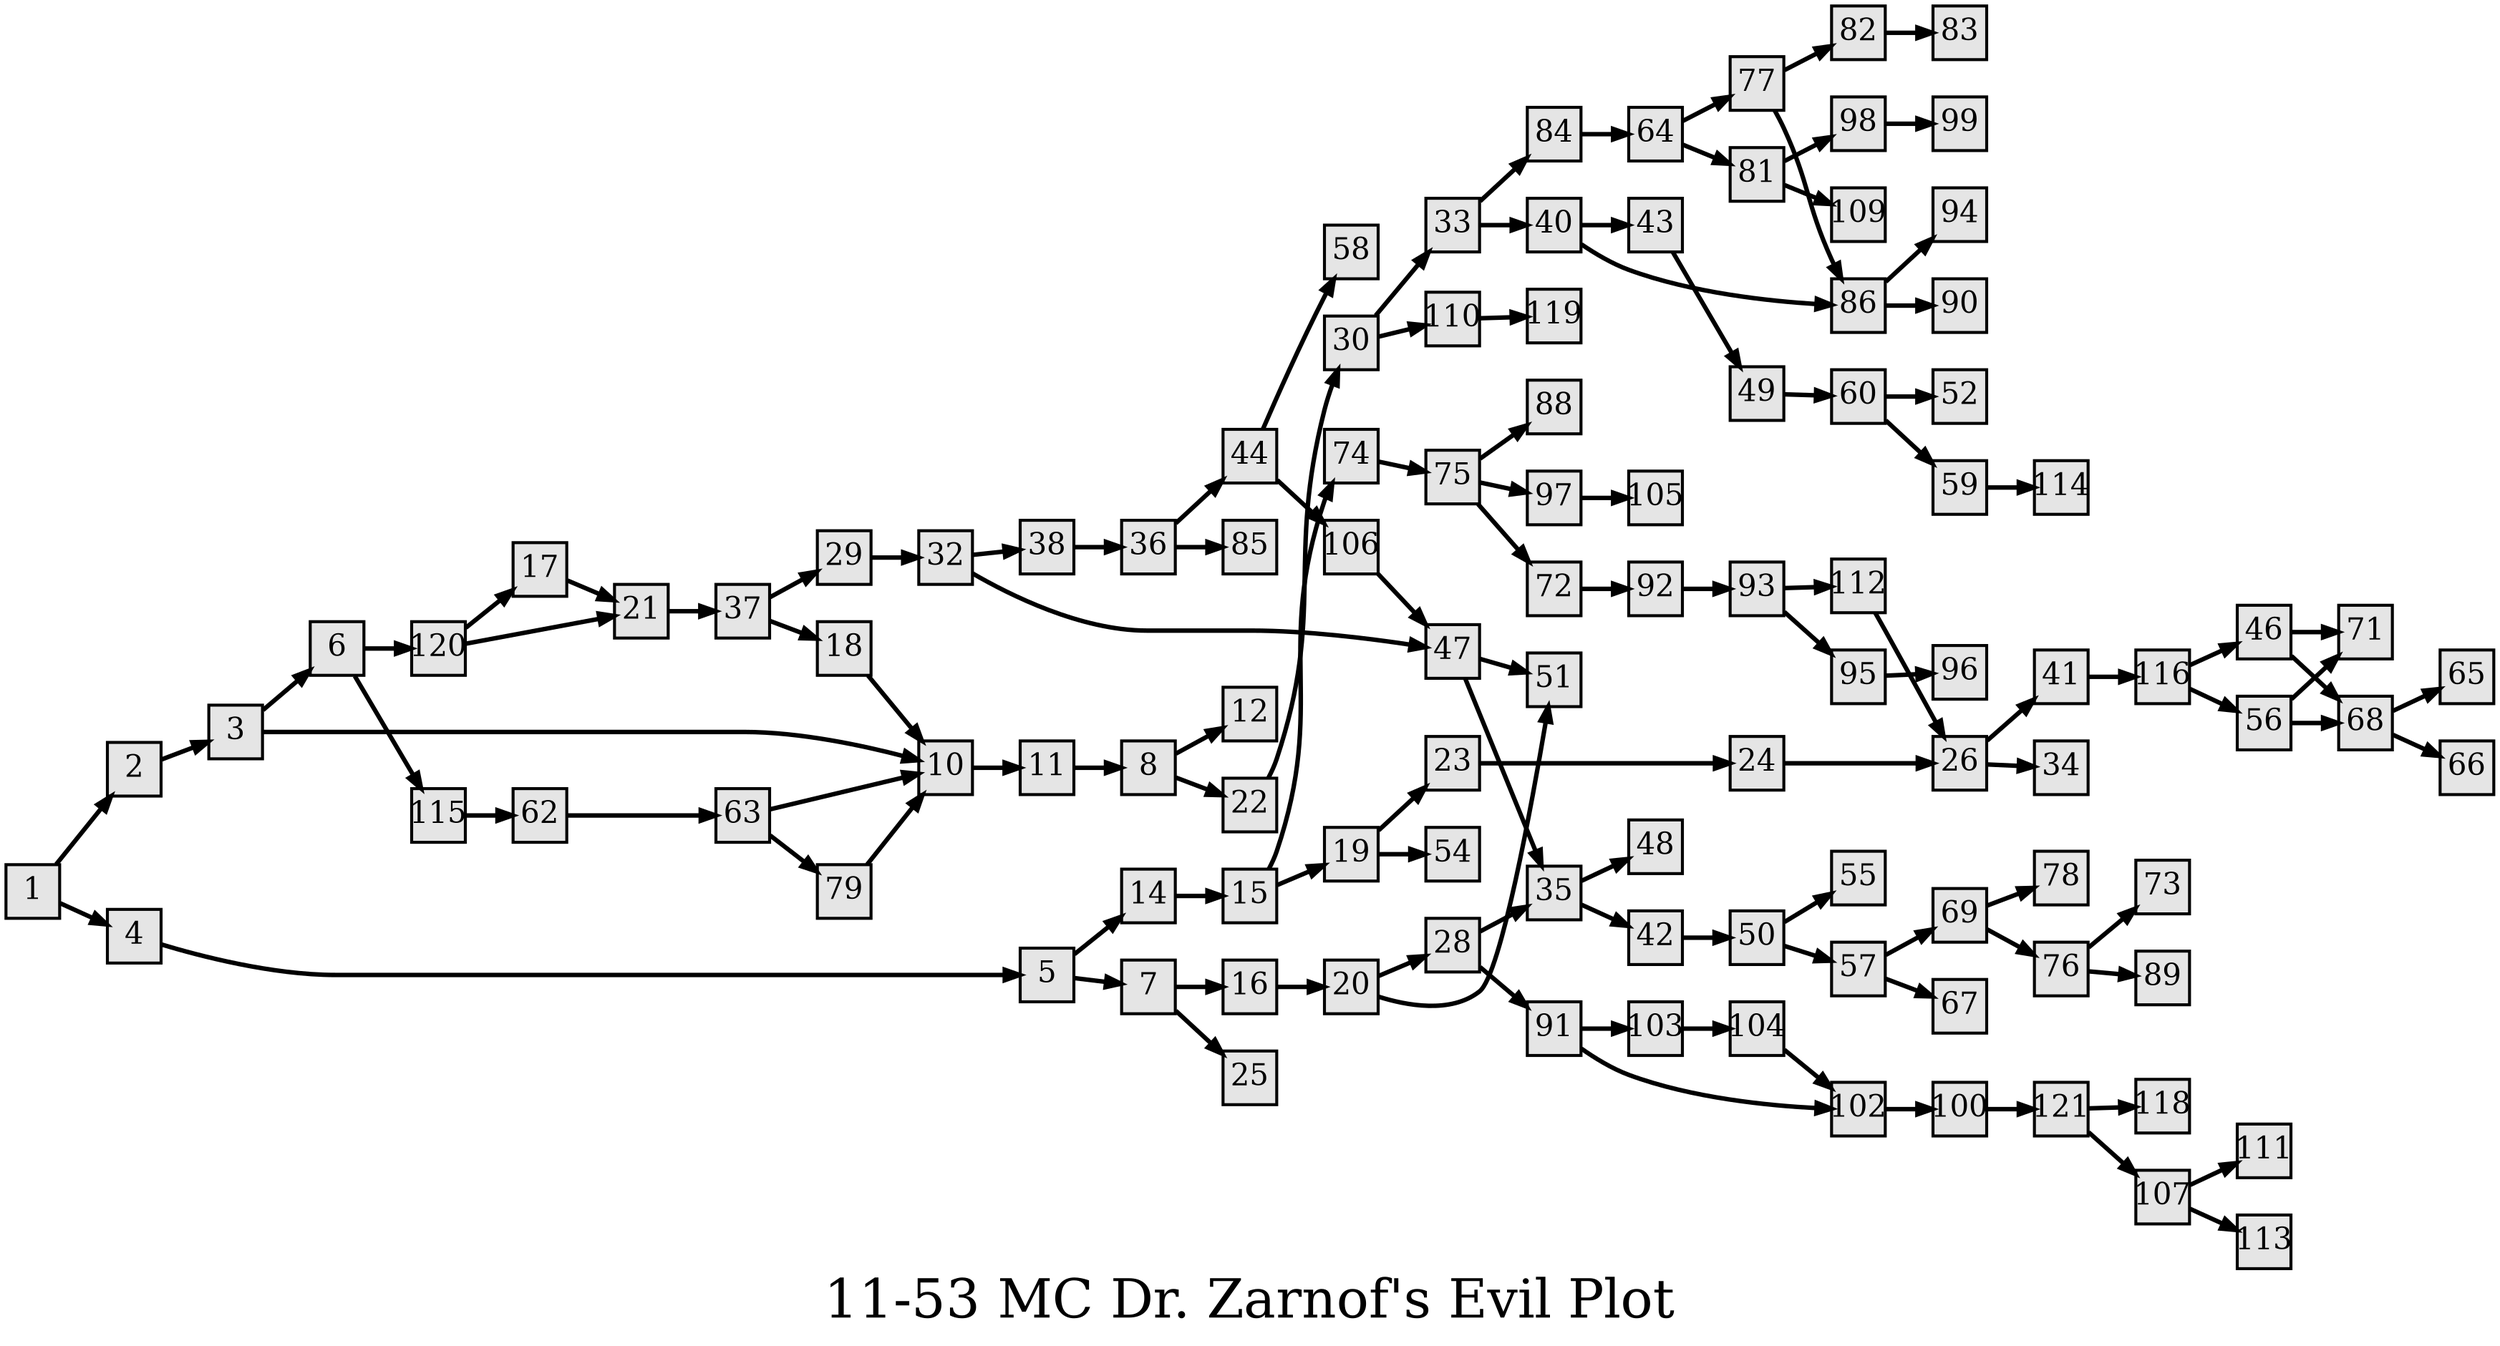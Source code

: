 digraph g{
  graph [ label="11-53 MC Dr. Zarnof's Evil Plot" rankdir=LR, ordering=out, fontsize=36, nodesep="0.35", ranksep="0.45"];
  node  [shape=rect, penwidth=2, fontsize=20, style=filled, fillcolor=grey90, margin="0,0", labelfloat=true, regular=true, fixedsize=true];
  edge  [labelfloat=true, penwidth=3, fontsize=12];
  // ---;
  // group  : Katz;
  // id     :;
  // gbid   :;
  // series :;
  // title  :;
  // author :;
  // credit:;
  // - name : Kylie McGregor;
  // role : encoder;
  // date : 2017-09-08;
  // - name : Jeremy Douglass;
  // role : editor;
  // date : 2017-10-19;
  // render:;
  // - name   : small;
  // styles : gvStyles-small.txt;
  // engine : dot;
  // comment: >;
  
  // ---;
  
  // From | To | Label;
  
  1 -> 2;
  1 -> 4;
  2 -> 3;
  3 -> 6;
  3 -> 10;
  4 -> 5;
  5 -> 14;
  5 -> 7;
  6 -> 120;
  6 -> 115;
  7 -> 16;
  7 -> 25;
  8 -> 12;
  8 -> 22;
  10 -> 11;
  11 -> 8;
  14 -> 15;
  15 -> 74;
  15 -> 19;
  16 -> 20;
  17 -> 21;
  18 -> 10;
  19 -> 23;
  19 -> 54;
  20 -> 28;
  20 -> 51;
  21 -> 37;
  22 -> 30;
  23 -> 24;
  24 -> 26;
  26 -> 41;
  26 -> 34;
  28 -> 35;
  28 -> 91;
  29 -> 32;
  30 -> 33;
  30 -> 110;
  32 -> 38;
  32 -> 47;
  33 -> 84;
  33 -> 40;
  35 -> 42;
  35 -> 48;
  36 -> 44;
  36 -> 85;
  37 -> 29;
  37 -> 18;
  38 -> 36;
  40 -> 43;
  40 -> 86;
  41 -> 116;
  42 -> 50;
  43 -> 49;
  44 -> 58;
  44 -> 106;
  46 -> 68;
  46 -> 71;
  47 -> 51;
  47 -> 35;
  49 -> 60;
  50 -> 57;
  50 -> 55;
  56 -> 71;
  56 -> 68;
  57 -> 69;
  57 -> 67;
  59 -> 114;
  60 -> 52;
  60 -> 59;
  62 -> 63;
  63 -> 10;
  63 -> 79;
  64 -> 77;
  64 -> 81;
  68 -> 65;
  68 -> 66;
  69 -> 78;
  69 -> 76;
  72 -> 92;
  74 -> 75;
  75 -> 88;
  75 -> 97;
  75 -> 72;
  76 -> 73;
  76 -> 89;
  77 -> 82;
  77 -> 86;
  79 -> 10;
  81 -> 98;
  81 -> 109;
  82 -> 83;
  84 -> 64;
  86 -> 94;
  86 -> 90;
  91 -> 103;
  91 -> 102;
  92 -> 93;
  93 -> 112;
  93 -> 95;
  95 -> 96;
  97 -> 105;
  98 -> 99;
  100 -> 121;
  102 -> 100;
  103 -> 104;
  104 -> 102;
  106 -> 47;
  107 -> 111;
  107 -> 113;
  110 -> 119;
  112 -> 26;
  115 -> 62;
  116 -> 46;
  116 -> 56;
  120 -> 17;
  120 -> 21;
  121 -> 118;
  121 -> 107;
}

